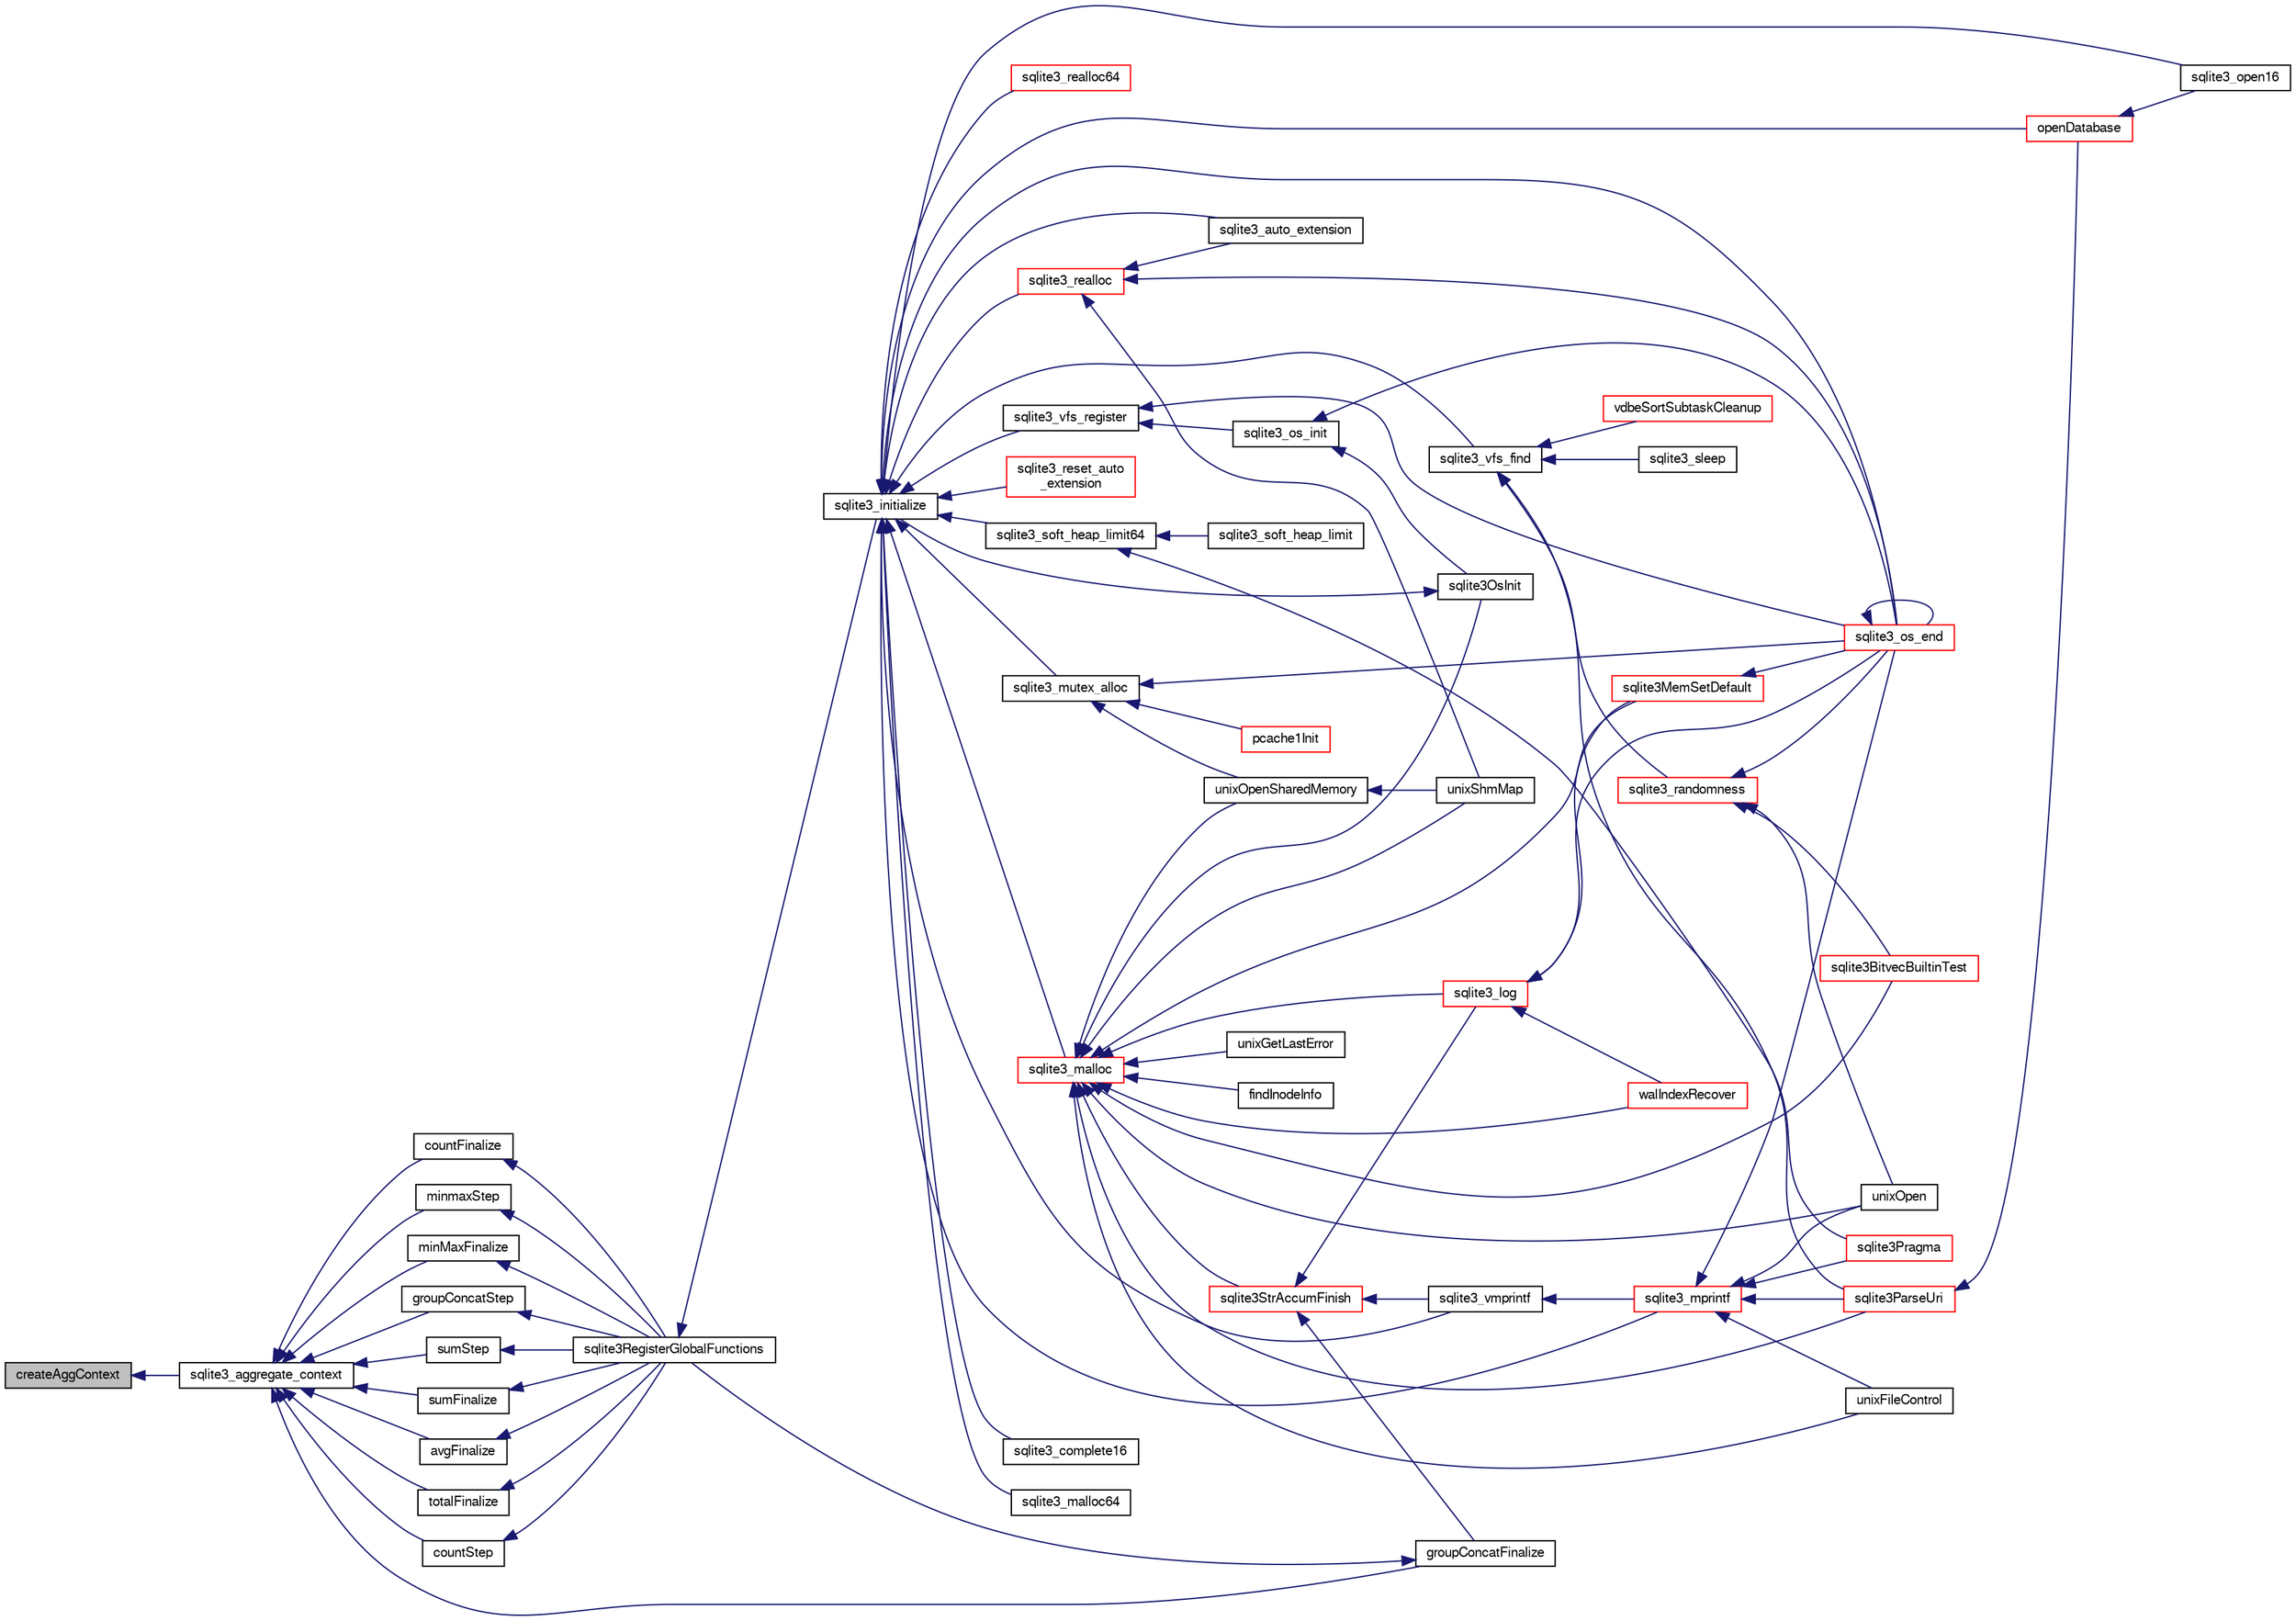 digraph "createAggContext"
{
  edge [fontname="FreeSans",fontsize="10",labelfontname="FreeSans",labelfontsize="10"];
  node [fontname="FreeSans",fontsize="10",shape=record];
  rankdir="LR";
  Node78260 [label="createAggContext",height=0.2,width=0.4,color="black", fillcolor="grey75", style="filled", fontcolor="black"];
  Node78260 -> Node78261 [dir="back",color="midnightblue",fontsize="10",style="solid",fontname="FreeSans"];
  Node78261 [label="sqlite3_aggregate_context",height=0.2,width=0.4,color="black", fillcolor="white", style="filled",URL="$sqlite3_8h.html#aa4b8b7e57758c004b4e9ec14489bde1c"];
  Node78261 -> Node78262 [dir="back",color="midnightblue",fontsize="10",style="solid",fontname="FreeSans"];
  Node78262 [label="sumStep",height=0.2,width=0.4,color="black", fillcolor="white", style="filled",URL="$sqlite3_8c.html#a357caed2b7201c57a80525a53e3c7487"];
  Node78262 -> Node78263 [dir="back",color="midnightblue",fontsize="10",style="solid",fontname="FreeSans"];
  Node78263 [label="sqlite3RegisterGlobalFunctions",height=0.2,width=0.4,color="black", fillcolor="white", style="filled",URL="$sqlite3_8c.html#a9f75bd111010f29e1b8d74344473c4ec"];
  Node78263 -> Node78264 [dir="back",color="midnightblue",fontsize="10",style="solid",fontname="FreeSans"];
  Node78264 [label="sqlite3_initialize",height=0.2,width=0.4,color="black", fillcolor="white", style="filled",URL="$sqlite3_8h.html#ab0c0ee2d5d4cf8b28e9572296a8861df"];
  Node78264 -> Node78265 [dir="back",color="midnightblue",fontsize="10",style="solid",fontname="FreeSans"];
  Node78265 [label="sqlite3_vfs_find",height=0.2,width=0.4,color="black", fillcolor="white", style="filled",URL="$sqlite3_8h.html#ac201a26de3dfa1d6deb8069eb8d95627"];
  Node78265 -> Node78266 [dir="back",color="midnightblue",fontsize="10",style="solid",fontname="FreeSans"];
  Node78266 [label="sqlite3_randomness",height=0.2,width=0.4,color="red", fillcolor="white", style="filled",URL="$sqlite3_8h.html#aa452ad88657d4606e137b09c4e9315c7"];
  Node78266 -> Node78270 [dir="back",color="midnightblue",fontsize="10",style="solid",fontname="FreeSans"];
  Node78270 [label="unixOpen",height=0.2,width=0.4,color="black", fillcolor="white", style="filled",URL="$sqlite3_8c.html#a8ed5efc47b6e14f7805cd1bb9b215775"];
  Node78266 -> Node78271 [dir="back",color="midnightblue",fontsize="10",style="solid",fontname="FreeSans"];
  Node78271 [label="sqlite3_os_end",height=0.2,width=0.4,color="red", fillcolor="white", style="filled",URL="$sqlite3_8h.html#a2288c95881ecca13d994e42b6a958906"];
  Node78271 -> Node78271 [dir="back",color="midnightblue",fontsize="10",style="solid",fontname="FreeSans"];
  Node78266 -> Node78273 [dir="back",color="midnightblue",fontsize="10",style="solid",fontname="FreeSans"];
  Node78273 [label="sqlite3BitvecBuiltinTest",height=0.2,width=0.4,color="red", fillcolor="white", style="filled",URL="$sqlite3_8c.html#a9b4e3e921ce1ede6f10a9106c034ff9b"];
  Node78265 -> Node78669 [dir="back",color="midnightblue",fontsize="10",style="solid",fontname="FreeSans"];
  Node78669 [label="vdbeSortSubtaskCleanup",height=0.2,width=0.4,color="red", fillcolor="white", style="filled",URL="$sqlite3_8c.html#abc8ce4c3ef58cc10f5b27642aab32b30"];
  Node78265 -> Node78672 [dir="back",color="midnightblue",fontsize="10",style="solid",fontname="FreeSans"];
  Node78672 [label="sqlite3ParseUri",height=0.2,width=0.4,color="red", fillcolor="white", style="filled",URL="$sqlite3_8c.html#aaa912f29a67460d8b2186c97056e8767"];
  Node78672 -> Node78515 [dir="back",color="midnightblue",fontsize="10",style="solid",fontname="FreeSans"];
  Node78515 [label="openDatabase",height=0.2,width=0.4,color="red", fillcolor="white", style="filled",URL="$sqlite3_8c.html#a6a9c3bc3a64234e863413f41db473758"];
  Node78515 -> Node78518 [dir="back",color="midnightblue",fontsize="10",style="solid",fontname="FreeSans"];
  Node78518 [label="sqlite3_open16",height=0.2,width=0.4,color="black", fillcolor="white", style="filled",URL="$sqlite3_8h.html#adbc401bb96713f32e553db32f6f3ca33"];
  Node78265 -> Node78673 [dir="back",color="midnightblue",fontsize="10",style="solid",fontname="FreeSans"];
  Node78673 [label="sqlite3_sleep",height=0.2,width=0.4,color="black", fillcolor="white", style="filled",URL="$sqlite3_8h.html#ad0c133ddbbecb6433f3c6ebef8966efa"];
  Node78264 -> Node78674 [dir="back",color="midnightblue",fontsize="10",style="solid",fontname="FreeSans"];
  Node78674 [label="sqlite3_vfs_register",height=0.2,width=0.4,color="black", fillcolor="white", style="filled",URL="$sqlite3_8h.html#a7184b289ccd4c4c7200589137d88c4ae"];
  Node78674 -> Node78675 [dir="back",color="midnightblue",fontsize="10",style="solid",fontname="FreeSans"];
  Node78675 [label="sqlite3_os_init",height=0.2,width=0.4,color="black", fillcolor="white", style="filled",URL="$sqlite3_8h.html#acebc2290d00a32d3afe2361f2979038b"];
  Node78675 -> Node78676 [dir="back",color="midnightblue",fontsize="10",style="solid",fontname="FreeSans"];
  Node78676 [label="sqlite3OsInit",height=0.2,width=0.4,color="black", fillcolor="white", style="filled",URL="$sqlite3_8c.html#afeaa886fe1ca086a30fd278b1d069762"];
  Node78676 -> Node78264 [dir="back",color="midnightblue",fontsize="10",style="solid",fontname="FreeSans"];
  Node78675 -> Node78271 [dir="back",color="midnightblue",fontsize="10",style="solid",fontname="FreeSans"];
  Node78674 -> Node78271 [dir="back",color="midnightblue",fontsize="10",style="solid",fontname="FreeSans"];
  Node78264 -> Node78677 [dir="back",color="midnightblue",fontsize="10",style="solid",fontname="FreeSans"];
  Node78677 [label="sqlite3_mutex_alloc",height=0.2,width=0.4,color="black", fillcolor="white", style="filled",URL="$sqlite3_8h.html#aa3f89418cd18e99596435c958b29b650"];
  Node78677 -> Node78678 [dir="back",color="midnightblue",fontsize="10",style="solid",fontname="FreeSans"];
  Node78678 [label="unixOpenSharedMemory",height=0.2,width=0.4,color="black", fillcolor="white", style="filled",URL="$sqlite3_8c.html#a30775afa2e08ca6ddc7853326afed7c7"];
  Node78678 -> Node78679 [dir="back",color="midnightblue",fontsize="10",style="solid",fontname="FreeSans"];
  Node78679 [label="unixShmMap",height=0.2,width=0.4,color="black", fillcolor="white", style="filled",URL="$sqlite3_8c.html#aeaa77f0ab08a4f4ee5f86e8c9727e974"];
  Node78677 -> Node78271 [dir="back",color="midnightblue",fontsize="10",style="solid",fontname="FreeSans"];
  Node78677 -> Node78680 [dir="back",color="midnightblue",fontsize="10",style="solid",fontname="FreeSans"];
  Node78680 [label="pcache1Init",height=0.2,width=0.4,color="red", fillcolor="white", style="filled",URL="$sqlite3_8c.html#a05e9c1daf3dd812db1d769b69b20e069"];
  Node78264 -> Node78750 [dir="back",color="midnightblue",fontsize="10",style="solid",fontname="FreeSans"];
  Node78750 [label="sqlite3_soft_heap_limit64",height=0.2,width=0.4,color="black", fillcolor="white", style="filled",URL="$sqlite3_8h.html#ab37b3a4d1652e3acb2c43d1252e6b852"];
  Node78750 -> Node78751 [dir="back",color="midnightblue",fontsize="10",style="solid",fontname="FreeSans"];
  Node78751 [label="sqlite3_soft_heap_limit",height=0.2,width=0.4,color="black", fillcolor="white", style="filled",URL="$sqlite3_8h.html#a18c3472581de3072201723e798524fdc"];
  Node78750 -> Node78358 [dir="back",color="midnightblue",fontsize="10",style="solid",fontname="FreeSans"];
  Node78358 [label="sqlite3Pragma",height=0.2,width=0.4,color="red", fillcolor="white", style="filled",URL="$sqlite3_8c.html#a111391370f58f8e6a6eca51fd34d62ed"];
  Node78264 -> Node78752 [dir="back",color="midnightblue",fontsize="10",style="solid",fontname="FreeSans"];
  Node78752 [label="sqlite3_malloc",height=0.2,width=0.4,color="red", fillcolor="white", style="filled",URL="$sqlite3_8h.html#a510e31845345737f17d86ce0b2328356"];
  Node78752 -> Node78676 [dir="back",color="midnightblue",fontsize="10",style="solid",fontname="FreeSans"];
  Node78752 -> Node78748 [dir="back",color="midnightblue",fontsize="10",style="solid",fontname="FreeSans"];
  Node78748 [label="sqlite3MemSetDefault",height=0.2,width=0.4,color="red", fillcolor="white", style="filled",URL="$sqlite3_8c.html#a162fbfd727e92c5f8f72625b5ff62549"];
  Node78748 -> Node78271 [dir="back",color="midnightblue",fontsize="10",style="solid",fontname="FreeSans"];
  Node78752 -> Node78753 [dir="back",color="midnightblue",fontsize="10",style="solid",fontname="FreeSans"];
  Node78753 [label="sqlite3StrAccumFinish",height=0.2,width=0.4,color="red", fillcolor="white", style="filled",URL="$sqlite3_8c.html#adb7f26b10ac1b847db6f000ef4c2e2ba"];
  Node78753 -> Node78827 [dir="back",color="midnightblue",fontsize="10",style="solid",fontname="FreeSans"];
  Node78827 [label="sqlite3_vmprintf",height=0.2,width=0.4,color="black", fillcolor="white", style="filled",URL="$sqlite3_8h.html#ac240de67ddf003828f16a6d9dd3fa3ca"];
  Node78827 -> Node78828 [dir="back",color="midnightblue",fontsize="10",style="solid",fontname="FreeSans"];
  Node78828 [label="sqlite3_mprintf",height=0.2,width=0.4,color="red", fillcolor="white", style="filled",URL="$sqlite3_8h.html#a9533933e57f7ccbb48c32041ce3a8862"];
  Node78828 -> Node78269 [dir="back",color="midnightblue",fontsize="10",style="solid",fontname="FreeSans"];
  Node78269 [label="unixFileControl",height=0.2,width=0.4,color="black", fillcolor="white", style="filled",URL="$sqlite3_8c.html#ad71f213fa385cc58f307cefd953c03ae"];
  Node78828 -> Node78270 [dir="back",color="midnightblue",fontsize="10",style="solid",fontname="FreeSans"];
  Node78828 -> Node78271 [dir="back",color="midnightblue",fontsize="10",style="solid",fontname="FreeSans"];
  Node78828 -> Node78358 [dir="back",color="midnightblue",fontsize="10",style="solid",fontname="FreeSans"];
  Node78828 -> Node78672 [dir="back",color="midnightblue",fontsize="10",style="solid",fontname="FreeSans"];
  Node78753 -> Node78938 [dir="back",color="midnightblue",fontsize="10",style="solid",fontname="FreeSans"];
  Node78938 [label="sqlite3_log",height=0.2,width=0.4,color="red", fillcolor="white", style="filled",URL="$sqlite3_8h.html#a298c9699bf9c143662c6b1fec4b2dc3b"];
  Node78938 -> Node78748 [dir="back",color="midnightblue",fontsize="10",style="solid",fontname="FreeSans"];
  Node78938 -> Node78271 [dir="back",color="midnightblue",fontsize="10",style="solid",fontname="FreeSans"];
  Node78938 -> Node78866 [dir="back",color="midnightblue",fontsize="10",style="solid",fontname="FreeSans"];
  Node78866 [label="walIndexRecover",height=0.2,width=0.4,color="red", fillcolor="white", style="filled",URL="$sqlite3_8c.html#ab4ee99f3710323acbeb6c495dd18d205"];
  Node78753 -> Node79016 [dir="back",color="midnightblue",fontsize="10",style="solid",fontname="FreeSans"];
  Node79016 [label="groupConcatFinalize",height=0.2,width=0.4,color="black", fillcolor="white", style="filled",URL="$sqlite3_8c.html#afb7efd138b3092aa6a3e92e7f54b0f6a"];
  Node79016 -> Node78263 [dir="back",color="midnightblue",fontsize="10",style="solid",fontname="FreeSans"];
  Node78752 -> Node78938 [dir="back",color="midnightblue",fontsize="10",style="solid",fontname="FreeSans"];
  Node78752 -> Node79017 [dir="back",color="midnightblue",fontsize="10",style="solid",fontname="FreeSans"];
  Node79017 [label="findInodeInfo",height=0.2,width=0.4,color="black", fillcolor="white", style="filled",URL="$sqlite3_8c.html#ac92c39062e69a79c4a62dfd55242c782"];
  Node78752 -> Node78269 [dir="back",color="midnightblue",fontsize="10",style="solid",fontname="FreeSans"];
  Node78752 -> Node78678 [dir="back",color="midnightblue",fontsize="10",style="solid",fontname="FreeSans"];
  Node78752 -> Node78679 [dir="back",color="midnightblue",fontsize="10",style="solid",fontname="FreeSans"];
  Node78752 -> Node78270 [dir="back",color="midnightblue",fontsize="10",style="solid",fontname="FreeSans"];
  Node78752 -> Node78849 [dir="back",color="midnightblue",fontsize="10",style="solid",fontname="FreeSans"];
  Node78849 [label="unixGetLastError",height=0.2,width=0.4,color="black", fillcolor="white", style="filled",URL="$sqlite3_8c.html#aed1e42f49d74b419c3c85b559dd61240"];
  Node78752 -> Node78273 [dir="back",color="midnightblue",fontsize="10",style="solid",fontname="FreeSans"];
  Node78752 -> Node78866 [dir="back",color="midnightblue",fontsize="10",style="solid",fontname="FreeSans"];
  Node78752 -> Node78672 [dir="back",color="midnightblue",fontsize="10",style="solid",fontname="FreeSans"];
  Node78264 -> Node79020 [dir="back",color="midnightblue",fontsize="10",style="solid",fontname="FreeSans"];
  Node79020 [label="sqlite3_malloc64",height=0.2,width=0.4,color="black", fillcolor="white", style="filled",URL="$sqlite3_8h.html#a12b7ee85e539ea28c130c5c75b96a82a"];
  Node78264 -> Node79021 [dir="back",color="midnightblue",fontsize="10",style="solid",fontname="FreeSans"];
  Node79021 [label="sqlite3_realloc",height=0.2,width=0.4,color="red", fillcolor="white", style="filled",URL="$sqlite3_8h.html#a627f0eeface58024ef47403d8cc76b35"];
  Node79021 -> Node78679 [dir="back",color="midnightblue",fontsize="10",style="solid",fontname="FreeSans"];
  Node79021 -> Node78271 [dir="back",color="midnightblue",fontsize="10",style="solid",fontname="FreeSans"];
  Node79021 -> Node79037 [dir="back",color="midnightblue",fontsize="10",style="solid",fontname="FreeSans"];
  Node79037 [label="sqlite3_auto_extension",height=0.2,width=0.4,color="black", fillcolor="white", style="filled",URL="$sqlite3_8h.html#a85a95b45e94f6bcd52aa39b6acdb36d7"];
  Node78264 -> Node79039 [dir="back",color="midnightblue",fontsize="10",style="solid",fontname="FreeSans"];
  Node79039 [label="sqlite3_realloc64",height=0.2,width=0.4,color="red", fillcolor="white", style="filled",URL="$sqlite3_8h.html#afe88c85e9f864a3fd92941cad197245d"];
  Node78264 -> Node78827 [dir="back",color="midnightblue",fontsize="10",style="solid",fontname="FreeSans"];
  Node78264 -> Node78828 [dir="back",color="midnightblue",fontsize="10",style="solid",fontname="FreeSans"];
  Node78264 -> Node78271 [dir="back",color="midnightblue",fontsize="10",style="solid",fontname="FreeSans"];
  Node78264 -> Node79037 [dir="back",color="midnightblue",fontsize="10",style="solid",fontname="FreeSans"];
  Node78264 -> Node79132 [dir="back",color="midnightblue",fontsize="10",style="solid",fontname="FreeSans"];
  Node79132 [label="sqlite3_reset_auto\l_extension",height=0.2,width=0.4,color="red", fillcolor="white", style="filled",URL="$sqlite3_8h.html#ac33f4064ae6690cada7bdc89e8153ffc"];
  Node78264 -> Node79004 [dir="back",color="midnightblue",fontsize="10",style="solid",fontname="FreeSans"];
  Node79004 [label="sqlite3_complete16",height=0.2,width=0.4,color="black", fillcolor="white", style="filled",URL="$sqlite3_8h.html#a3260341c2ef82787acca48414a1d03a1"];
  Node78264 -> Node78515 [dir="back",color="midnightblue",fontsize="10",style="solid",fontname="FreeSans"];
  Node78264 -> Node78518 [dir="back",color="midnightblue",fontsize="10",style="solid",fontname="FreeSans"];
  Node78261 -> Node79067 [dir="back",color="midnightblue",fontsize="10",style="solid",fontname="FreeSans"];
  Node79067 [label="sumFinalize",height=0.2,width=0.4,color="black", fillcolor="white", style="filled",URL="$sqlite3_8c.html#a09f66b45d4b3b0e332744766a4f944fb"];
  Node79067 -> Node78263 [dir="back",color="midnightblue",fontsize="10",style="solid",fontname="FreeSans"];
  Node78261 -> Node79133 [dir="back",color="midnightblue",fontsize="10",style="solid",fontname="FreeSans"];
  Node79133 [label="avgFinalize",height=0.2,width=0.4,color="black", fillcolor="white", style="filled",URL="$sqlite3_8c.html#ace3a4c9f975a2bd5097c13bf8530f043"];
  Node79133 -> Node78263 [dir="back",color="midnightblue",fontsize="10",style="solid",fontname="FreeSans"];
  Node78261 -> Node79134 [dir="back",color="midnightblue",fontsize="10",style="solid",fontname="FreeSans"];
  Node79134 [label="totalFinalize",height=0.2,width=0.4,color="black", fillcolor="white", style="filled",URL="$sqlite3_8c.html#ae114661e6db16baf0f523e5d0f0f82e3"];
  Node79134 -> Node78263 [dir="back",color="midnightblue",fontsize="10",style="solid",fontname="FreeSans"];
  Node78261 -> Node79135 [dir="back",color="midnightblue",fontsize="10",style="solid",fontname="FreeSans"];
  Node79135 [label="countStep",height=0.2,width=0.4,color="black", fillcolor="white", style="filled",URL="$sqlite3_8c.html#a6122bfe2272913c3e43f0a06184e135e"];
  Node79135 -> Node78263 [dir="back",color="midnightblue",fontsize="10",style="solid",fontname="FreeSans"];
  Node78261 -> Node79136 [dir="back",color="midnightblue",fontsize="10",style="solid",fontname="FreeSans"];
  Node79136 [label="countFinalize",height=0.2,width=0.4,color="black", fillcolor="white", style="filled",URL="$sqlite3_8c.html#a53dd71b6f9f839773f941d229f2bf0c0"];
  Node79136 -> Node78263 [dir="back",color="midnightblue",fontsize="10",style="solid",fontname="FreeSans"];
  Node78261 -> Node78926 [dir="back",color="midnightblue",fontsize="10",style="solid",fontname="FreeSans"];
  Node78926 [label="minmaxStep",height=0.2,width=0.4,color="black", fillcolor="white", style="filled",URL="$sqlite3_8c.html#a5b4c0da0f3b61d7ff25ebd30aa22cca4"];
  Node78926 -> Node78263 [dir="back",color="midnightblue",fontsize="10",style="solid",fontname="FreeSans"];
  Node78261 -> Node79081 [dir="back",color="midnightblue",fontsize="10",style="solid",fontname="FreeSans"];
  Node79081 [label="minMaxFinalize",height=0.2,width=0.4,color="black", fillcolor="white", style="filled",URL="$sqlite3_8c.html#a0439dd90934a2dee93517c50884d5924"];
  Node79081 -> Node78263 [dir="back",color="midnightblue",fontsize="10",style="solid",fontname="FreeSans"];
  Node78261 -> Node78893 [dir="back",color="midnightblue",fontsize="10",style="solid",fontname="FreeSans"];
  Node78893 [label="groupConcatStep",height=0.2,width=0.4,color="black", fillcolor="white", style="filled",URL="$sqlite3_8c.html#a5267fc47d0a0d9a8f128c59d100e645d"];
  Node78893 -> Node78263 [dir="back",color="midnightblue",fontsize="10",style="solid",fontname="FreeSans"];
  Node78261 -> Node79016 [dir="back",color="midnightblue",fontsize="10",style="solid",fontname="FreeSans"];
}
